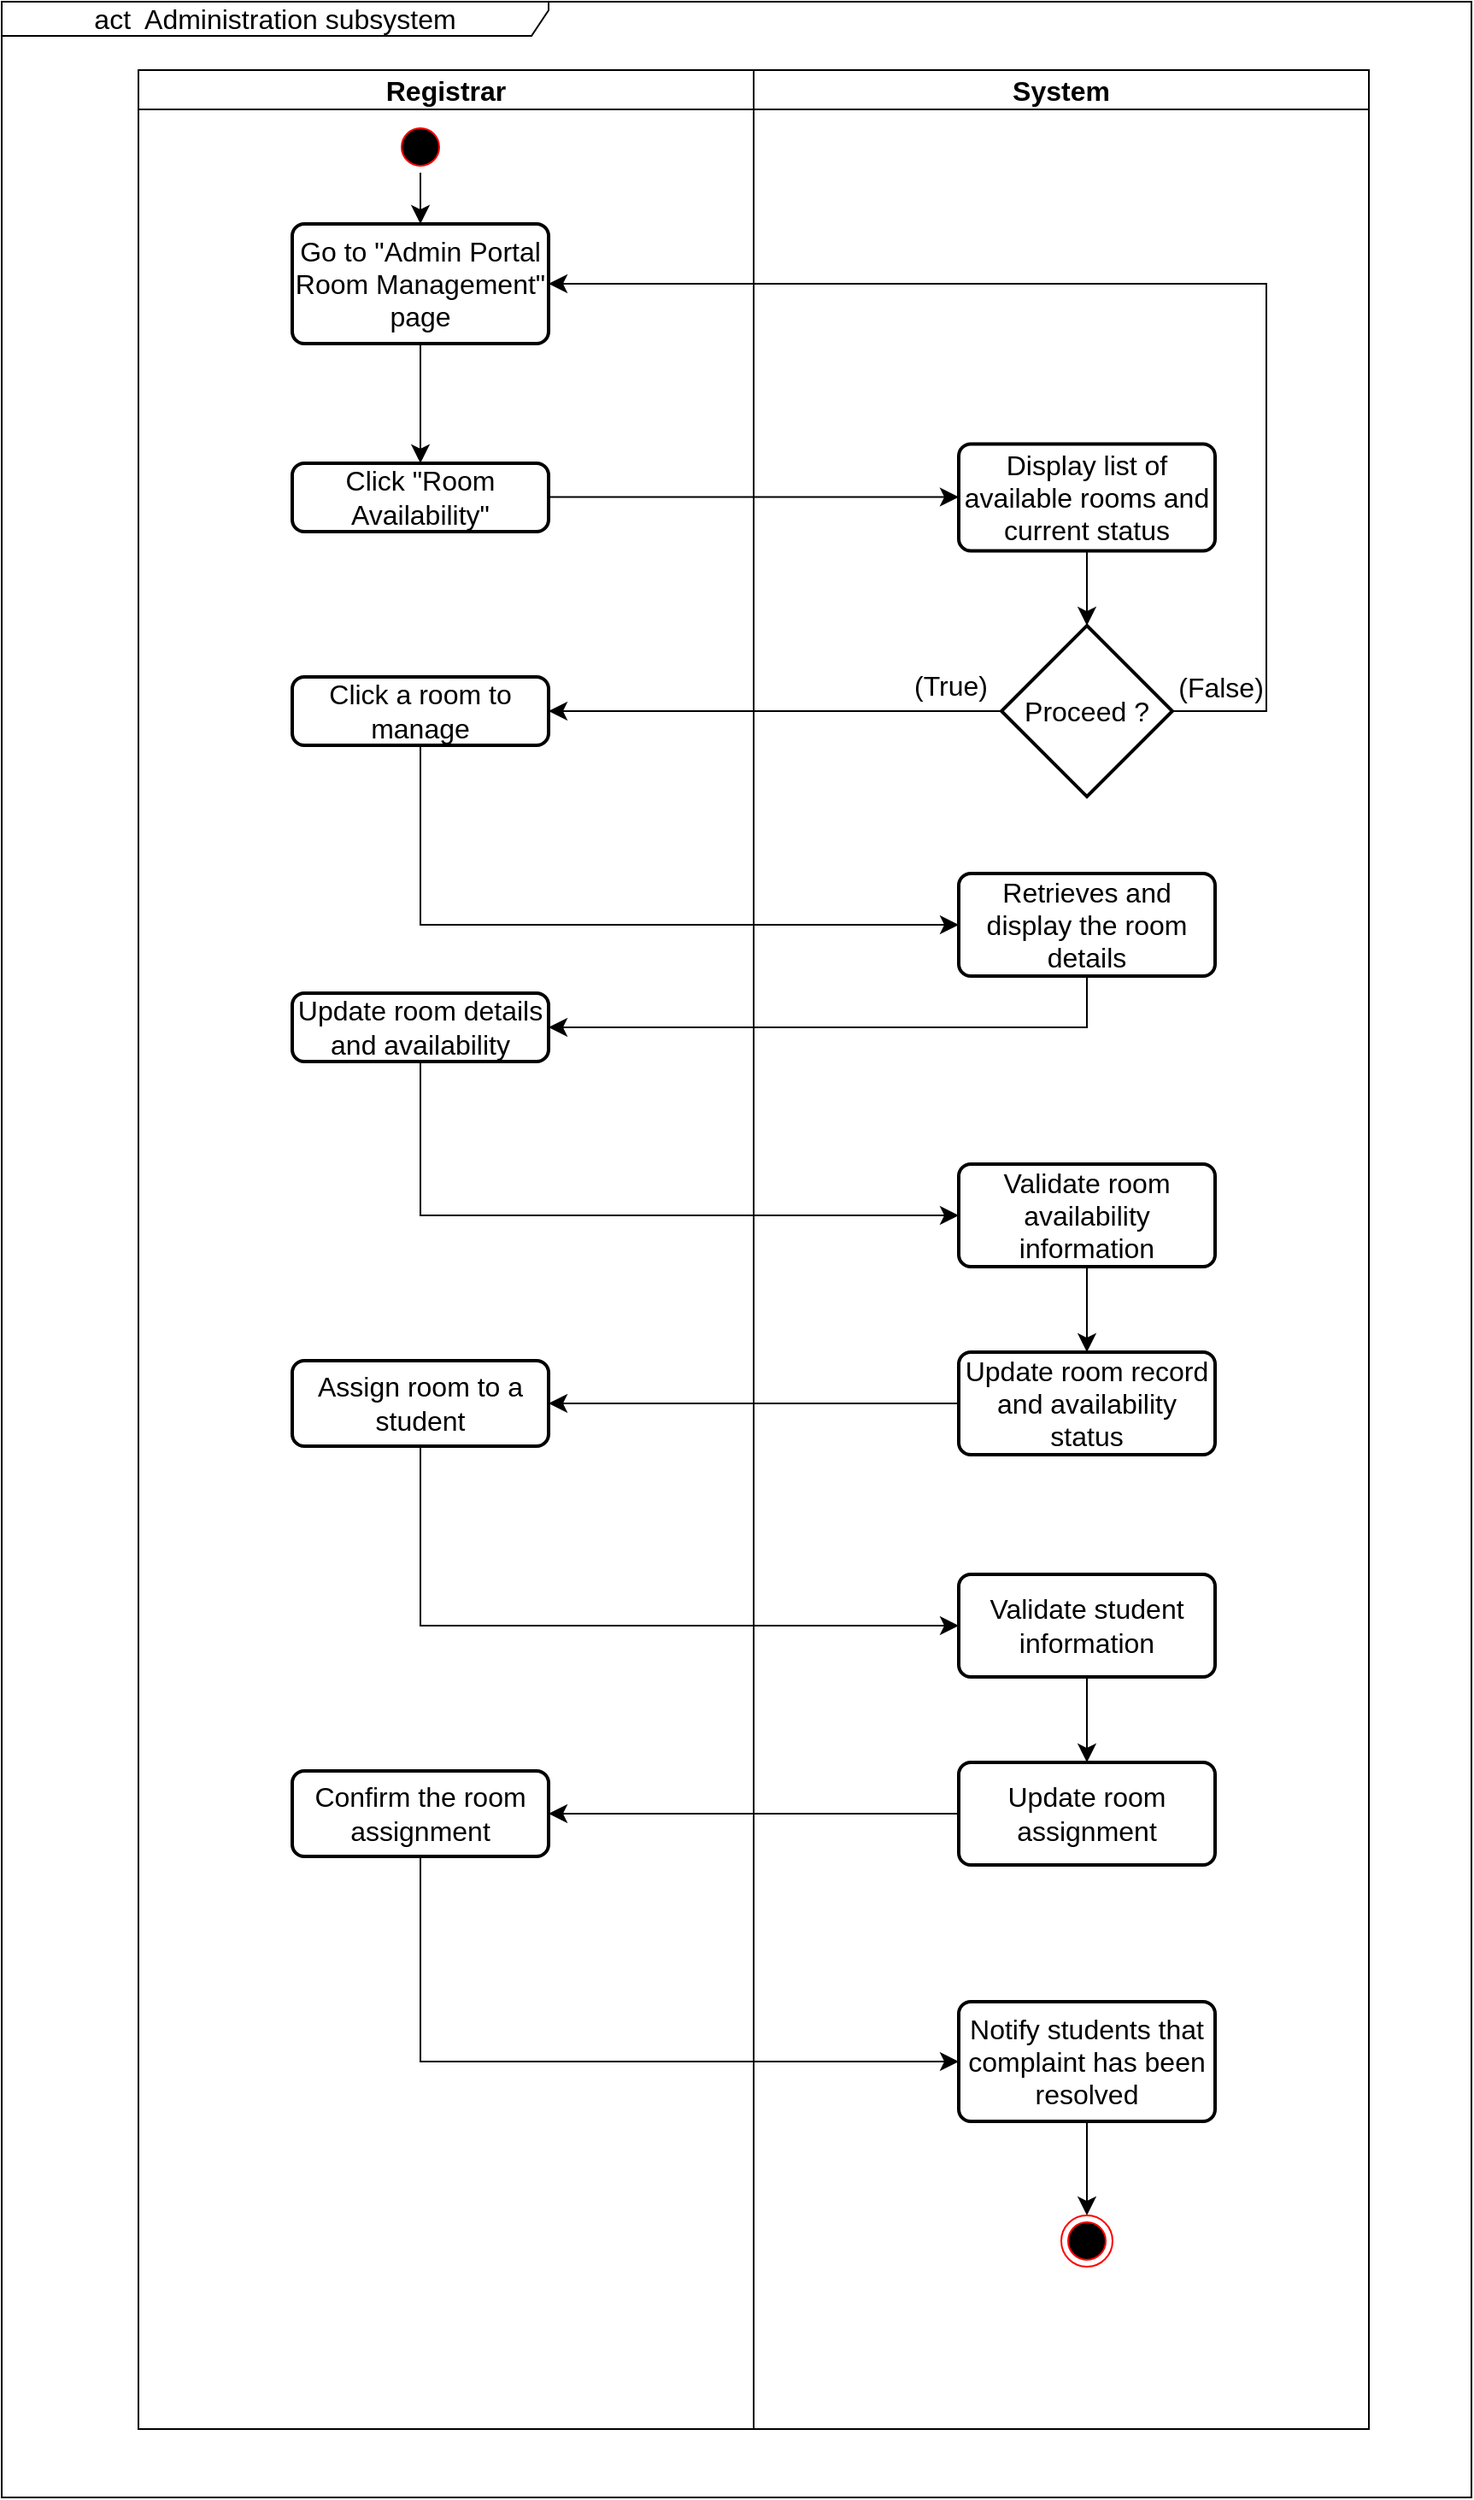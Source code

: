 <mxfile version="21.3.7" type="device">
  <diagram name="Page-1" id="2YBvvXClWsGukQMizWep">
    <mxGraphModel dx="947" dy="1098" grid="1" gridSize="10" guides="1" tooltips="1" connect="1" arrows="1" fold="1" page="1" pageScale="1" pageWidth="850" pageHeight="1100" math="0" shadow="0">
      <root>
        <mxCell id="0" />
        <mxCell id="1" parent="0" />
        <mxCell id="uU5RGSB3s6F5FcrHu-Rf-1" value="Registrar" style="swimlane;whiteSpace=wrap;html=1;fontSize=16;" vertex="1" parent="1">
          <mxGeometry x="160" y="50" width="360" height="1380" as="geometry" />
        </mxCell>
        <mxCell id="uU5RGSB3s6F5FcrHu-Rf-2" value="" style="edgeStyle=none;curved=1;rounded=0;orthogonalLoop=1;jettySize=auto;html=1;fontSize=12;startSize=8;endSize=8;exitX=0.5;exitY=1;exitDx=0;exitDy=0;" edge="1" parent="uU5RGSB3s6F5FcrHu-Rf-1" source="uU5RGSB3s6F5FcrHu-Rf-8">
          <mxGeometry relative="1" as="geometry">
            <mxPoint x="165" y="180" as="sourcePoint" />
            <mxPoint x="165" y="230" as="targetPoint" />
          </mxGeometry>
        </mxCell>
        <mxCell id="uU5RGSB3s6F5FcrHu-Rf-3" value="System" style="swimlane;whiteSpace=wrap;html=1;fontSize=16;" vertex="1" parent="1">
          <mxGeometry x="520" y="50" width="360" height="1380" as="geometry" />
        </mxCell>
        <mxCell id="uU5RGSB3s6F5FcrHu-Rf-4" style="edgeStyle=none;curved=1;rounded=0;orthogonalLoop=1;jettySize=auto;html=1;fontSize=12;startSize=8;endSize=8;" edge="1" parent="1">
          <mxGeometry relative="1" as="geometry">
            <mxPoint x="400" y="299.77" as="sourcePoint" />
            <mxPoint x="640" y="299.77" as="targetPoint" />
          </mxGeometry>
        </mxCell>
        <mxCell id="uU5RGSB3s6F5FcrHu-Rf-5" value="act&amp;nbsp; Administration subsystem" style="shape=umlFrame;whiteSpace=wrap;html=1;pointerEvents=0;fontSize=16;width=320;height=20;" vertex="1" parent="1">
          <mxGeometry x="80" y="10" width="860" height="1460" as="geometry" />
        </mxCell>
        <mxCell id="uU5RGSB3s6F5FcrHu-Rf-6" style="edgeStyle=none;curved=1;rounded=0;orthogonalLoop=1;jettySize=auto;html=1;exitX=0.5;exitY=1;exitDx=0;exitDy=0;entryX=0.5;entryY=0;entryDx=0;entryDy=0;fontSize=12;startSize=8;endSize=8;" edge="1" parent="1" source="uU5RGSB3s6F5FcrHu-Rf-7" target="uU5RGSB3s6F5FcrHu-Rf-8">
          <mxGeometry relative="1" as="geometry">
            <mxPoint x="325" y="130" as="targetPoint" />
          </mxGeometry>
        </mxCell>
        <mxCell id="uU5RGSB3s6F5FcrHu-Rf-7" value="" style="ellipse;html=1;shape=startState;fillColor=#000000;strokeColor=#ff0000;fontSize=16;" vertex="1" parent="1">
          <mxGeometry x="310" y="80" width="30" height="30" as="geometry" />
        </mxCell>
        <mxCell id="uU5RGSB3s6F5FcrHu-Rf-8" value="Go to &quot;Admin Portal Room Management&quot; page" style="rounded=1;whiteSpace=wrap;html=1;absoluteArcSize=1;arcSize=14;strokeWidth=2;fontSize=16;" vertex="1" parent="1">
          <mxGeometry x="250" y="140" width="150" height="70" as="geometry" />
        </mxCell>
        <mxCell id="uU5RGSB3s6F5FcrHu-Rf-9" value="Click &quot;Room Availability&quot;" style="rounded=1;whiteSpace=wrap;html=1;absoluteArcSize=1;arcSize=14;strokeWidth=2;fontSize=16;" vertex="1" parent="1">
          <mxGeometry x="250" y="280" width="150" height="40" as="geometry" />
        </mxCell>
        <mxCell id="uU5RGSB3s6F5FcrHu-Rf-10" style="edgeStyle=none;curved=1;rounded=0;orthogonalLoop=1;jettySize=auto;html=1;exitX=0.5;exitY=1;exitDx=0;exitDy=0;entryX=0.5;entryY=0;entryDx=0;entryDy=0;entryPerimeter=0;fontSize=12;startSize=8;endSize=8;" edge="1" parent="1" source="uU5RGSB3s6F5FcrHu-Rf-12" target="uU5RGSB3s6F5FcrHu-Rf-21">
          <mxGeometry relative="1" as="geometry" />
        </mxCell>
        <mxCell id="uU5RGSB3s6F5FcrHu-Rf-11" style="edgeStyle=orthogonalEdgeStyle;rounded=0;orthogonalLoop=1;jettySize=auto;html=1;exitX=1;exitY=0.5;exitDx=0;exitDy=0;entryX=1;entryY=0.5;entryDx=0;entryDy=0;fontSize=12;startSize=8;endSize=8;exitPerimeter=0;" edge="1" parent="1" source="uU5RGSB3s6F5FcrHu-Rf-21" target="uU5RGSB3s6F5FcrHu-Rf-8">
          <mxGeometry relative="1" as="geometry">
            <Array as="points">
              <mxPoint x="820" y="425" />
              <mxPoint x="820" y="175" />
            </Array>
          </mxGeometry>
        </mxCell>
        <mxCell id="uU5RGSB3s6F5FcrHu-Rf-12" value="Display list of available rooms and current status" style="rounded=1;whiteSpace=wrap;html=1;absoluteArcSize=1;arcSize=14;strokeWidth=2;fontSize=16;" vertex="1" parent="1">
          <mxGeometry x="640" y="268.75" width="150" height="62.5" as="geometry" />
        </mxCell>
        <mxCell id="uU5RGSB3s6F5FcrHu-Rf-32" style="edgeStyle=orthogonalEdgeStyle;rounded=0;orthogonalLoop=1;jettySize=auto;html=1;exitX=0.5;exitY=1;exitDx=0;exitDy=0;entryX=0;entryY=0.5;entryDx=0;entryDy=0;fontSize=12;startSize=8;endSize=8;" edge="1" parent="1" source="uU5RGSB3s6F5FcrHu-Rf-14" target="uU5RGSB3s6F5FcrHu-Rf-31">
          <mxGeometry relative="1" as="geometry" />
        </mxCell>
        <mxCell id="uU5RGSB3s6F5FcrHu-Rf-14" value="Click a room to manage" style="rounded=1;whiteSpace=wrap;html=1;absoluteArcSize=1;arcSize=14;strokeWidth=2;fontSize=16;" vertex="1" parent="1">
          <mxGeometry x="250" y="405" width="150" height="40" as="geometry" />
        </mxCell>
        <mxCell id="uU5RGSB3s6F5FcrHu-Rf-40" style="edgeStyle=orthogonalEdgeStyle;rounded=0;orthogonalLoop=1;jettySize=auto;html=1;exitX=0.5;exitY=1;exitDx=0;exitDy=0;entryX=0;entryY=0.5;entryDx=0;entryDy=0;fontSize=12;startSize=8;endSize=8;" edge="1" parent="1" source="uU5RGSB3s6F5FcrHu-Rf-16" target="uU5RGSB3s6F5FcrHu-Rf-30">
          <mxGeometry relative="1" as="geometry" />
        </mxCell>
        <mxCell id="uU5RGSB3s6F5FcrHu-Rf-16" value="Update room details and availability" style="rounded=1;whiteSpace=wrap;html=1;absoluteArcSize=1;arcSize=14;strokeWidth=2;fontSize=16;" vertex="1" parent="1">
          <mxGeometry x="250" y="590" width="150" height="40" as="geometry" />
        </mxCell>
        <mxCell id="uU5RGSB3s6F5FcrHu-Rf-17" style="edgeStyle=none;curved=1;rounded=0;orthogonalLoop=1;jettySize=auto;html=1;exitX=0.5;exitY=1;exitDx=0;exitDy=0;entryX=0.5;entryY=0;entryDx=0;entryDy=0;fontSize=12;startSize=8;endSize=8;" edge="1" parent="1" source="uU5RGSB3s6F5FcrHu-Rf-18" target="uU5RGSB3s6F5FcrHu-Rf-19">
          <mxGeometry relative="1" as="geometry" />
        </mxCell>
        <mxCell id="uU5RGSB3s6F5FcrHu-Rf-18" value="Notify students that complaint has been resolved" style="rounded=1;whiteSpace=wrap;html=1;absoluteArcSize=1;arcSize=14;strokeWidth=2;fontSize=16;" vertex="1" parent="1">
          <mxGeometry x="640" y="1180" width="150" height="70" as="geometry" />
        </mxCell>
        <mxCell id="uU5RGSB3s6F5FcrHu-Rf-19" value="" style="ellipse;html=1;shape=endState;fillColor=#000000;strokeColor=#ff0000;fontSize=16;" vertex="1" parent="1">
          <mxGeometry x="700" y="1305" width="30" height="30" as="geometry" />
        </mxCell>
        <mxCell id="uU5RGSB3s6F5FcrHu-Rf-20" style="edgeStyle=none;curved=1;rounded=0;orthogonalLoop=1;jettySize=auto;html=1;exitX=0;exitY=0.5;exitDx=0;exitDy=0;exitPerimeter=0;entryX=1;entryY=0.5;entryDx=0;entryDy=0;fontSize=12;startSize=8;endSize=8;" edge="1" parent="1" source="uU5RGSB3s6F5FcrHu-Rf-21" target="uU5RGSB3s6F5FcrHu-Rf-14">
          <mxGeometry relative="1" as="geometry" />
        </mxCell>
        <mxCell id="uU5RGSB3s6F5FcrHu-Rf-21" value="Proceed ?" style="strokeWidth=2;html=1;shape=mxgraph.flowchart.decision;whiteSpace=wrap;fontSize=16;" vertex="1" parent="1">
          <mxGeometry x="665" y="375" width="100" height="100" as="geometry" />
        </mxCell>
        <mxCell id="uU5RGSB3s6F5FcrHu-Rf-22" value="(False)" style="text;html=1;align=center;verticalAlign=middle;resizable=0;points=[];autosize=1;strokeColor=none;fillColor=none;fontSize=16;" vertex="1" parent="1">
          <mxGeometry x="758" y="396" width="70" height="30" as="geometry" />
        </mxCell>
        <mxCell id="uU5RGSB3s6F5FcrHu-Rf-23" value="(True)" style="text;html=1;align=center;verticalAlign=middle;resizable=0;points=[];autosize=1;strokeColor=none;fillColor=none;fontSize=16;" vertex="1" parent="1">
          <mxGeometry x="600" y="395" width="70" height="30" as="geometry" />
        </mxCell>
        <mxCell id="uU5RGSB3s6F5FcrHu-Rf-41" style="edgeStyle=none;curved=1;rounded=0;orthogonalLoop=1;jettySize=auto;html=1;exitX=0.5;exitY=1;exitDx=0;exitDy=0;entryX=0.5;entryY=0;entryDx=0;entryDy=0;fontSize=12;startSize=8;endSize=8;" edge="1" parent="1" source="uU5RGSB3s6F5FcrHu-Rf-30" target="uU5RGSB3s6F5FcrHu-Rf-35">
          <mxGeometry relative="1" as="geometry" />
        </mxCell>
        <mxCell id="uU5RGSB3s6F5FcrHu-Rf-30" value="Validate room availability information" style="rounded=1;whiteSpace=wrap;html=1;absoluteArcSize=1;arcSize=14;strokeWidth=2;fontSize=16;" vertex="1" parent="1">
          <mxGeometry x="640" y="690" width="150" height="60" as="geometry" />
        </mxCell>
        <mxCell id="uU5RGSB3s6F5FcrHu-Rf-33" style="edgeStyle=orthogonalEdgeStyle;rounded=0;orthogonalLoop=1;jettySize=auto;html=1;exitX=0.5;exitY=1;exitDx=0;exitDy=0;entryX=1;entryY=0.5;entryDx=0;entryDy=0;fontSize=12;startSize=8;endSize=8;" edge="1" parent="1" source="uU5RGSB3s6F5FcrHu-Rf-31" target="uU5RGSB3s6F5FcrHu-Rf-16">
          <mxGeometry relative="1" as="geometry" />
        </mxCell>
        <mxCell id="uU5RGSB3s6F5FcrHu-Rf-31" value="Retrieves and display the room details" style="rounded=1;whiteSpace=wrap;html=1;absoluteArcSize=1;arcSize=14;strokeWidth=2;fontSize=16;" vertex="1" parent="1">
          <mxGeometry x="640" y="520" width="150" height="60" as="geometry" />
        </mxCell>
        <mxCell id="uU5RGSB3s6F5FcrHu-Rf-42" style="edgeStyle=none;curved=1;rounded=0;orthogonalLoop=1;jettySize=auto;html=1;exitX=0;exitY=0.5;exitDx=0;exitDy=0;entryX=1;entryY=0.5;entryDx=0;entryDy=0;fontSize=12;startSize=8;endSize=8;" edge="1" parent="1" source="uU5RGSB3s6F5FcrHu-Rf-35" target="uU5RGSB3s6F5FcrHu-Rf-36">
          <mxGeometry relative="1" as="geometry" />
        </mxCell>
        <mxCell id="uU5RGSB3s6F5FcrHu-Rf-35" value="Update room record and availability status" style="rounded=1;whiteSpace=wrap;html=1;absoluteArcSize=1;arcSize=14;strokeWidth=2;fontSize=16;" vertex="1" parent="1">
          <mxGeometry x="640" y="800" width="150" height="60" as="geometry" />
        </mxCell>
        <mxCell id="uU5RGSB3s6F5FcrHu-Rf-43" style="edgeStyle=orthogonalEdgeStyle;rounded=0;orthogonalLoop=1;jettySize=auto;html=1;exitX=0.5;exitY=1;exitDx=0;exitDy=0;entryX=0;entryY=0.5;entryDx=0;entryDy=0;fontSize=12;startSize=8;endSize=8;" edge="1" parent="1" source="uU5RGSB3s6F5FcrHu-Rf-36" target="uU5RGSB3s6F5FcrHu-Rf-37">
          <mxGeometry relative="1" as="geometry" />
        </mxCell>
        <mxCell id="uU5RGSB3s6F5FcrHu-Rf-36" value="Assign room to a student" style="rounded=1;whiteSpace=wrap;html=1;absoluteArcSize=1;arcSize=14;strokeWidth=2;fontSize=16;" vertex="1" parent="1">
          <mxGeometry x="250" y="805" width="150" height="50" as="geometry" />
        </mxCell>
        <mxCell id="uU5RGSB3s6F5FcrHu-Rf-44" style="edgeStyle=none;curved=1;rounded=0;orthogonalLoop=1;jettySize=auto;html=1;exitX=0.5;exitY=1;exitDx=0;exitDy=0;entryX=0.5;entryY=0;entryDx=0;entryDy=0;fontSize=12;startSize=8;endSize=8;" edge="1" parent="1" source="uU5RGSB3s6F5FcrHu-Rf-37" target="uU5RGSB3s6F5FcrHu-Rf-38">
          <mxGeometry relative="1" as="geometry" />
        </mxCell>
        <mxCell id="uU5RGSB3s6F5FcrHu-Rf-37" value="Validate student information" style="rounded=1;whiteSpace=wrap;html=1;absoluteArcSize=1;arcSize=14;strokeWidth=2;fontSize=16;" vertex="1" parent="1">
          <mxGeometry x="640" y="930" width="150" height="60" as="geometry" />
        </mxCell>
        <mxCell id="uU5RGSB3s6F5FcrHu-Rf-45" style="edgeStyle=none;curved=1;rounded=0;orthogonalLoop=1;jettySize=auto;html=1;exitX=0;exitY=0.5;exitDx=0;exitDy=0;entryX=1;entryY=0.5;entryDx=0;entryDy=0;fontSize=12;startSize=8;endSize=8;" edge="1" parent="1" source="uU5RGSB3s6F5FcrHu-Rf-38" target="uU5RGSB3s6F5FcrHu-Rf-39">
          <mxGeometry relative="1" as="geometry" />
        </mxCell>
        <mxCell id="uU5RGSB3s6F5FcrHu-Rf-38" value="Update room assignment" style="rounded=1;whiteSpace=wrap;html=1;absoluteArcSize=1;arcSize=14;strokeWidth=2;fontSize=16;" vertex="1" parent="1">
          <mxGeometry x="640" y="1040" width="150" height="60" as="geometry" />
        </mxCell>
        <mxCell id="uU5RGSB3s6F5FcrHu-Rf-46" style="edgeStyle=orthogonalEdgeStyle;rounded=0;orthogonalLoop=1;jettySize=auto;html=1;exitX=0.5;exitY=1;exitDx=0;exitDy=0;entryX=0;entryY=0.5;entryDx=0;entryDy=0;fontSize=12;startSize=8;endSize=8;" edge="1" parent="1" source="uU5RGSB3s6F5FcrHu-Rf-39" target="uU5RGSB3s6F5FcrHu-Rf-18">
          <mxGeometry relative="1" as="geometry" />
        </mxCell>
        <mxCell id="uU5RGSB3s6F5FcrHu-Rf-39" value="Confirm the room assignment" style="rounded=1;whiteSpace=wrap;html=1;absoluteArcSize=1;arcSize=14;strokeWidth=2;fontSize=16;" vertex="1" parent="1">
          <mxGeometry x="250" y="1045" width="150" height="50" as="geometry" />
        </mxCell>
      </root>
    </mxGraphModel>
  </diagram>
</mxfile>
